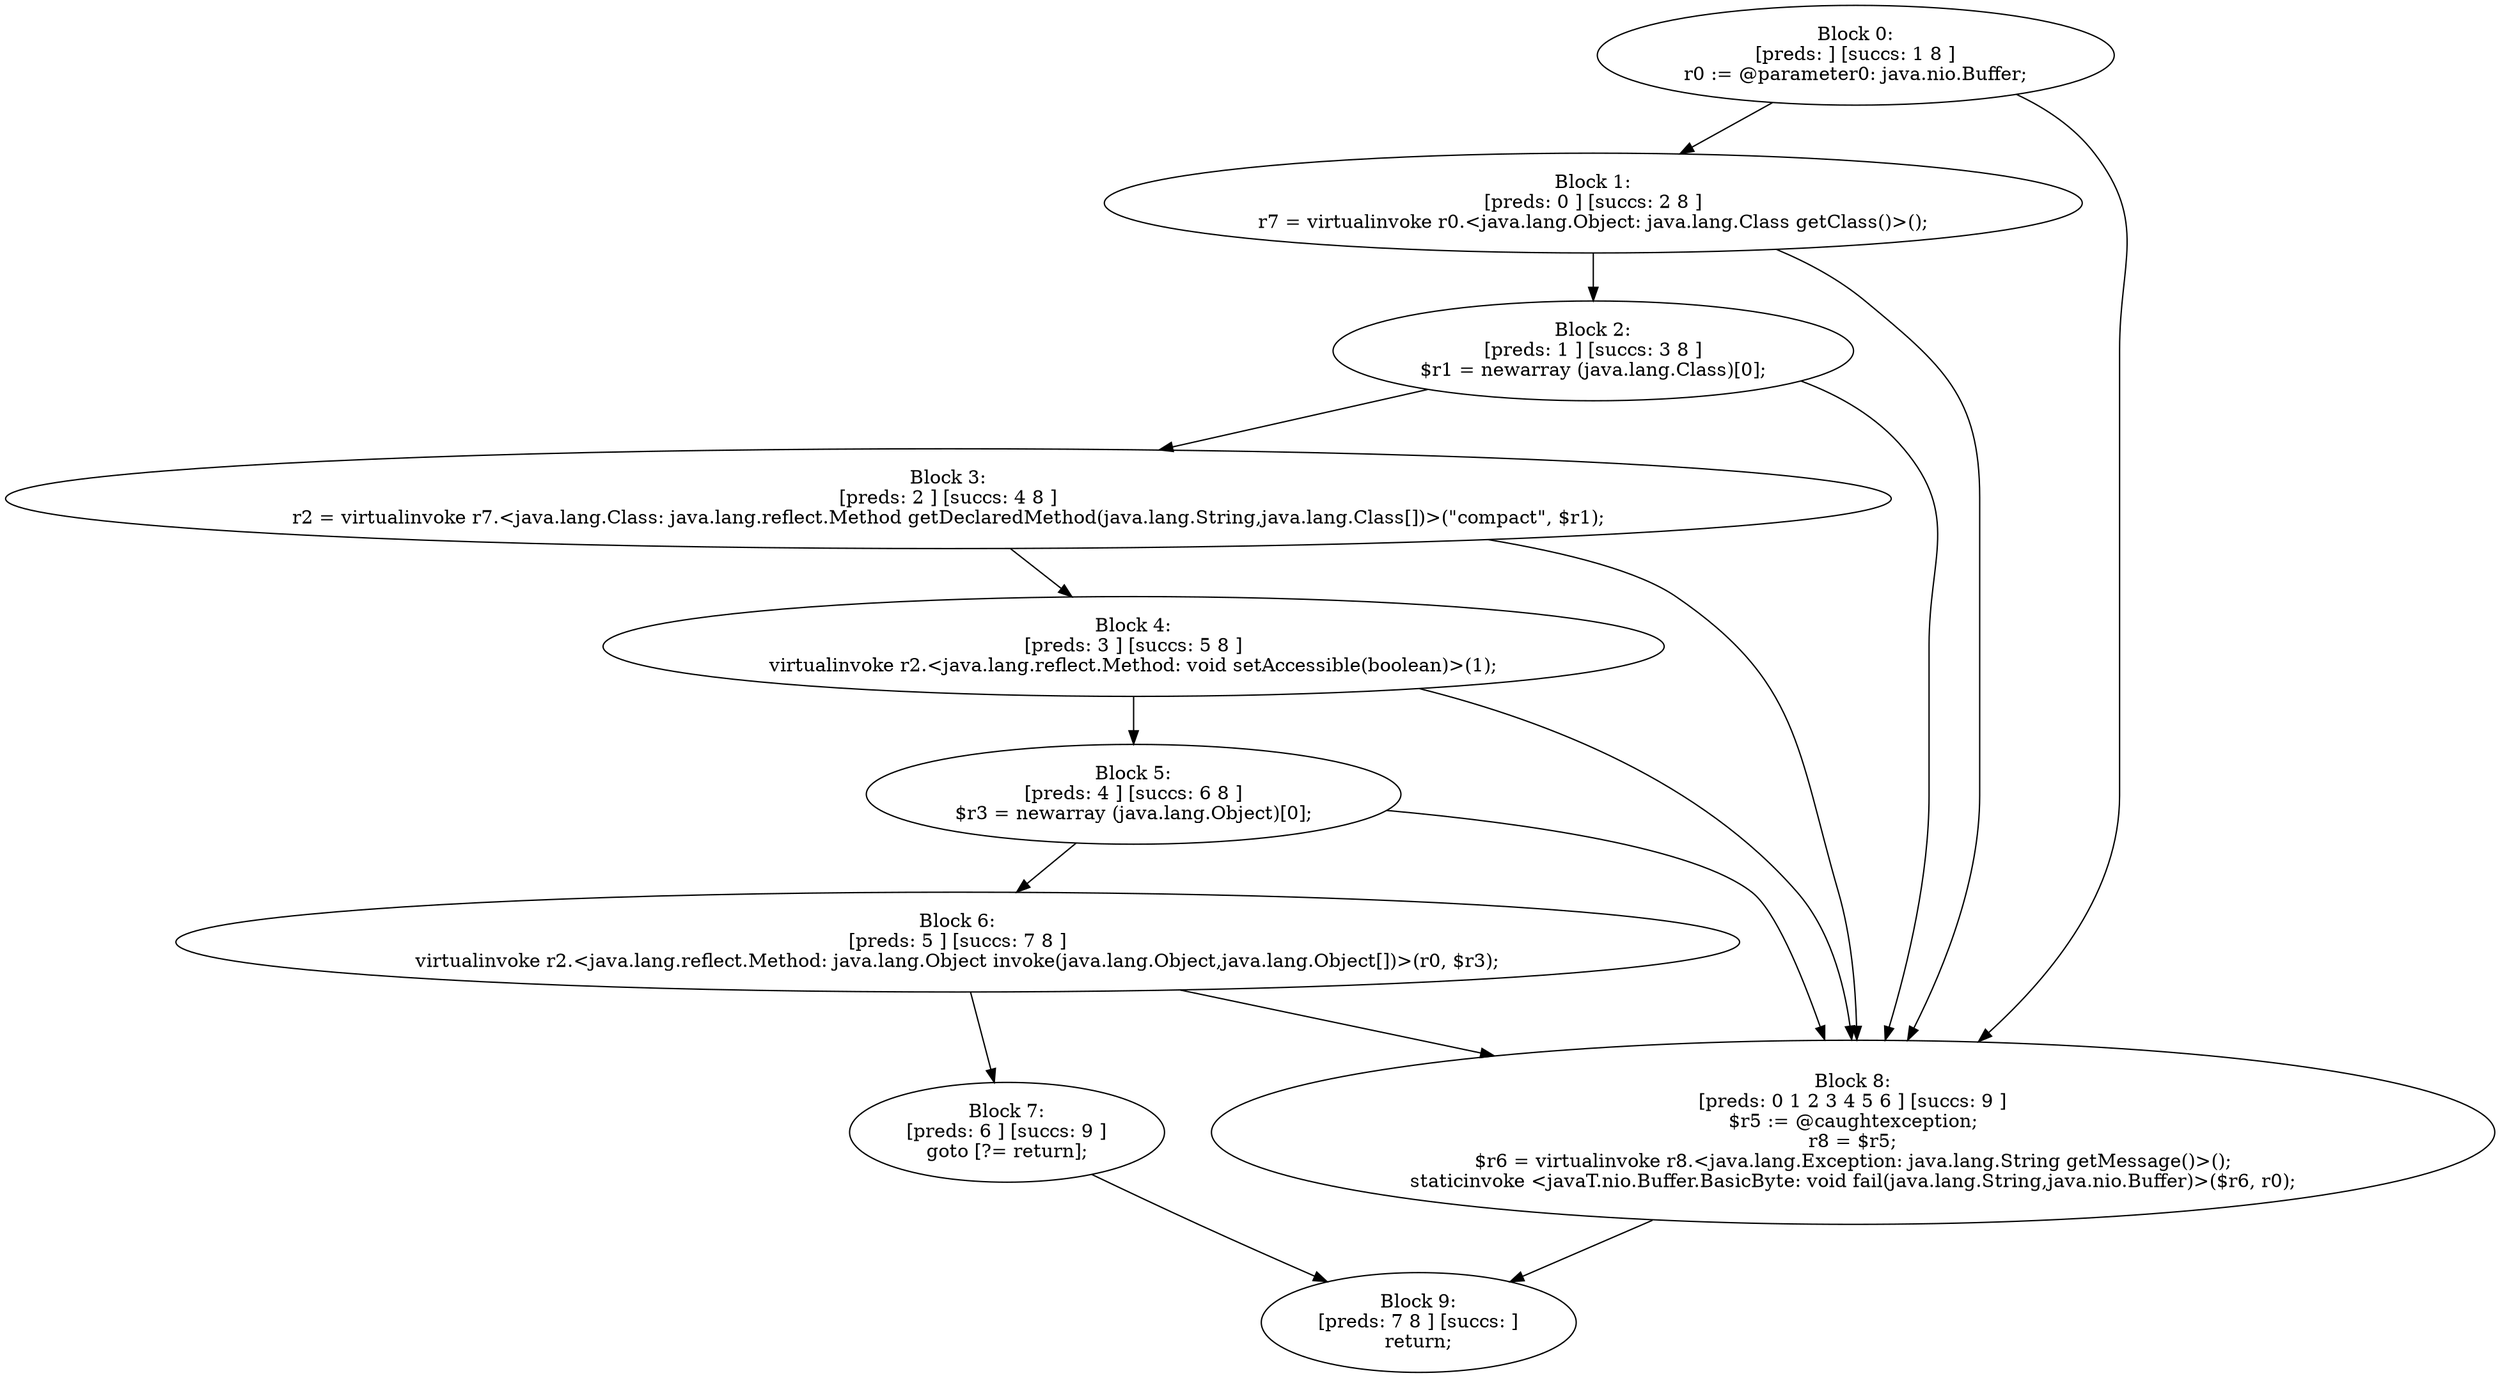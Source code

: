 digraph "unitGraph" {
    "Block 0:
[preds: ] [succs: 1 8 ]
r0 := @parameter0: java.nio.Buffer;
"
    "Block 1:
[preds: 0 ] [succs: 2 8 ]
r7 = virtualinvoke r0.<java.lang.Object: java.lang.Class getClass()>();
"
    "Block 2:
[preds: 1 ] [succs: 3 8 ]
$r1 = newarray (java.lang.Class)[0];
"
    "Block 3:
[preds: 2 ] [succs: 4 8 ]
r2 = virtualinvoke r7.<java.lang.Class: java.lang.reflect.Method getDeclaredMethod(java.lang.String,java.lang.Class[])>(\"compact\", $r1);
"
    "Block 4:
[preds: 3 ] [succs: 5 8 ]
virtualinvoke r2.<java.lang.reflect.Method: void setAccessible(boolean)>(1);
"
    "Block 5:
[preds: 4 ] [succs: 6 8 ]
$r3 = newarray (java.lang.Object)[0];
"
    "Block 6:
[preds: 5 ] [succs: 7 8 ]
virtualinvoke r2.<java.lang.reflect.Method: java.lang.Object invoke(java.lang.Object,java.lang.Object[])>(r0, $r3);
"
    "Block 7:
[preds: 6 ] [succs: 9 ]
goto [?= return];
"
    "Block 8:
[preds: 0 1 2 3 4 5 6 ] [succs: 9 ]
$r5 := @caughtexception;
r8 = $r5;
$r6 = virtualinvoke r8.<java.lang.Exception: java.lang.String getMessage()>();
staticinvoke <javaT.nio.Buffer.BasicByte: void fail(java.lang.String,java.nio.Buffer)>($r6, r0);
"
    "Block 9:
[preds: 7 8 ] [succs: ]
return;
"
    "Block 0:
[preds: ] [succs: 1 8 ]
r0 := @parameter0: java.nio.Buffer;
"->"Block 1:
[preds: 0 ] [succs: 2 8 ]
r7 = virtualinvoke r0.<java.lang.Object: java.lang.Class getClass()>();
";
    "Block 0:
[preds: ] [succs: 1 8 ]
r0 := @parameter0: java.nio.Buffer;
"->"Block 8:
[preds: 0 1 2 3 4 5 6 ] [succs: 9 ]
$r5 := @caughtexception;
r8 = $r5;
$r6 = virtualinvoke r8.<java.lang.Exception: java.lang.String getMessage()>();
staticinvoke <javaT.nio.Buffer.BasicByte: void fail(java.lang.String,java.nio.Buffer)>($r6, r0);
";
    "Block 1:
[preds: 0 ] [succs: 2 8 ]
r7 = virtualinvoke r0.<java.lang.Object: java.lang.Class getClass()>();
"->"Block 2:
[preds: 1 ] [succs: 3 8 ]
$r1 = newarray (java.lang.Class)[0];
";
    "Block 1:
[preds: 0 ] [succs: 2 8 ]
r7 = virtualinvoke r0.<java.lang.Object: java.lang.Class getClass()>();
"->"Block 8:
[preds: 0 1 2 3 4 5 6 ] [succs: 9 ]
$r5 := @caughtexception;
r8 = $r5;
$r6 = virtualinvoke r8.<java.lang.Exception: java.lang.String getMessage()>();
staticinvoke <javaT.nio.Buffer.BasicByte: void fail(java.lang.String,java.nio.Buffer)>($r6, r0);
";
    "Block 2:
[preds: 1 ] [succs: 3 8 ]
$r1 = newarray (java.lang.Class)[0];
"->"Block 3:
[preds: 2 ] [succs: 4 8 ]
r2 = virtualinvoke r7.<java.lang.Class: java.lang.reflect.Method getDeclaredMethod(java.lang.String,java.lang.Class[])>(\"compact\", $r1);
";
    "Block 2:
[preds: 1 ] [succs: 3 8 ]
$r1 = newarray (java.lang.Class)[0];
"->"Block 8:
[preds: 0 1 2 3 4 5 6 ] [succs: 9 ]
$r5 := @caughtexception;
r8 = $r5;
$r6 = virtualinvoke r8.<java.lang.Exception: java.lang.String getMessage()>();
staticinvoke <javaT.nio.Buffer.BasicByte: void fail(java.lang.String,java.nio.Buffer)>($r6, r0);
";
    "Block 3:
[preds: 2 ] [succs: 4 8 ]
r2 = virtualinvoke r7.<java.lang.Class: java.lang.reflect.Method getDeclaredMethod(java.lang.String,java.lang.Class[])>(\"compact\", $r1);
"->"Block 4:
[preds: 3 ] [succs: 5 8 ]
virtualinvoke r2.<java.lang.reflect.Method: void setAccessible(boolean)>(1);
";
    "Block 3:
[preds: 2 ] [succs: 4 8 ]
r2 = virtualinvoke r7.<java.lang.Class: java.lang.reflect.Method getDeclaredMethod(java.lang.String,java.lang.Class[])>(\"compact\", $r1);
"->"Block 8:
[preds: 0 1 2 3 4 5 6 ] [succs: 9 ]
$r5 := @caughtexception;
r8 = $r5;
$r6 = virtualinvoke r8.<java.lang.Exception: java.lang.String getMessage()>();
staticinvoke <javaT.nio.Buffer.BasicByte: void fail(java.lang.String,java.nio.Buffer)>($r6, r0);
";
    "Block 4:
[preds: 3 ] [succs: 5 8 ]
virtualinvoke r2.<java.lang.reflect.Method: void setAccessible(boolean)>(1);
"->"Block 5:
[preds: 4 ] [succs: 6 8 ]
$r3 = newarray (java.lang.Object)[0];
";
    "Block 4:
[preds: 3 ] [succs: 5 8 ]
virtualinvoke r2.<java.lang.reflect.Method: void setAccessible(boolean)>(1);
"->"Block 8:
[preds: 0 1 2 3 4 5 6 ] [succs: 9 ]
$r5 := @caughtexception;
r8 = $r5;
$r6 = virtualinvoke r8.<java.lang.Exception: java.lang.String getMessage()>();
staticinvoke <javaT.nio.Buffer.BasicByte: void fail(java.lang.String,java.nio.Buffer)>($r6, r0);
";
    "Block 5:
[preds: 4 ] [succs: 6 8 ]
$r3 = newarray (java.lang.Object)[0];
"->"Block 6:
[preds: 5 ] [succs: 7 8 ]
virtualinvoke r2.<java.lang.reflect.Method: java.lang.Object invoke(java.lang.Object,java.lang.Object[])>(r0, $r3);
";
    "Block 5:
[preds: 4 ] [succs: 6 8 ]
$r3 = newarray (java.lang.Object)[0];
"->"Block 8:
[preds: 0 1 2 3 4 5 6 ] [succs: 9 ]
$r5 := @caughtexception;
r8 = $r5;
$r6 = virtualinvoke r8.<java.lang.Exception: java.lang.String getMessage()>();
staticinvoke <javaT.nio.Buffer.BasicByte: void fail(java.lang.String,java.nio.Buffer)>($r6, r0);
";
    "Block 6:
[preds: 5 ] [succs: 7 8 ]
virtualinvoke r2.<java.lang.reflect.Method: java.lang.Object invoke(java.lang.Object,java.lang.Object[])>(r0, $r3);
"->"Block 7:
[preds: 6 ] [succs: 9 ]
goto [?= return];
";
    "Block 6:
[preds: 5 ] [succs: 7 8 ]
virtualinvoke r2.<java.lang.reflect.Method: java.lang.Object invoke(java.lang.Object,java.lang.Object[])>(r0, $r3);
"->"Block 8:
[preds: 0 1 2 3 4 5 6 ] [succs: 9 ]
$r5 := @caughtexception;
r8 = $r5;
$r6 = virtualinvoke r8.<java.lang.Exception: java.lang.String getMessage()>();
staticinvoke <javaT.nio.Buffer.BasicByte: void fail(java.lang.String,java.nio.Buffer)>($r6, r0);
";
    "Block 7:
[preds: 6 ] [succs: 9 ]
goto [?= return];
"->"Block 9:
[preds: 7 8 ] [succs: ]
return;
";
    "Block 8:
[preds: 0 1 2 3 4 5 6 ] [succs: 9 ]
$r5 := @caughtexception;
r8 = $r5;
$r6 = virtualinvoke r8.<java.lang.Exception: java.lang.String getMessage()>();
staticinvoke <javaT.nio.Buffer.BasicByte: void fail(java.lang.String,java.nio.Buffer)>($r6, r0);
"->"Block 9:
[preds: 7 8 ] [succs: ]
return;
";
}
